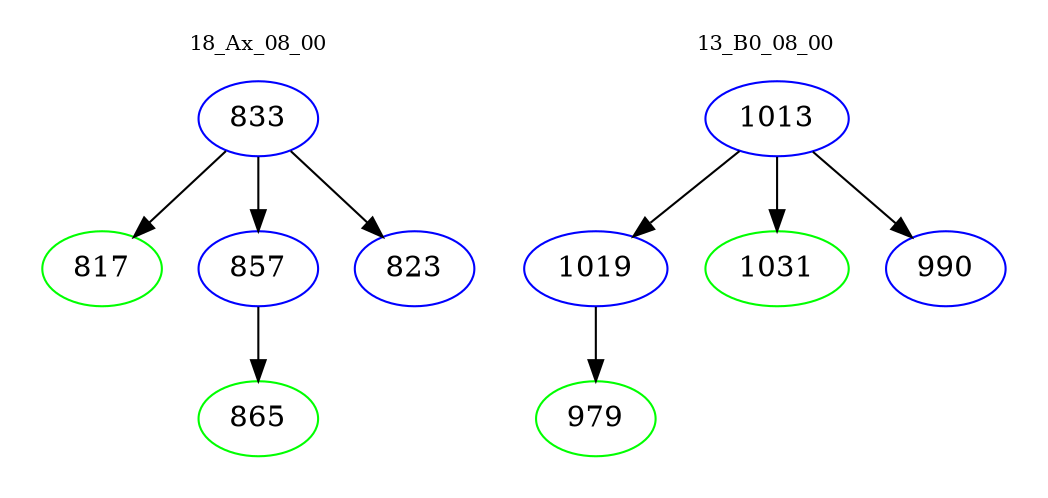 digraph{
subgraph cluster_0 {
color = white
label = "18_Ax_08_00";
fontsize=10;
T0_833 [label="833", color="blue"]
T0_833 -> T0_817 [color="black"]
T0_817 [label="817", color="green"]
T0_833 -> T0_857 [color="black"]
T0_857 [label="857", color="blue"]
T0_857 -> T0_865 [color="black"]
T0_865 [label="865", color="green"]
T0_833 -> T0_823 [color="black"]
T0_823 [label="823", color="blue"]
}
subgraph cluster_1 {
color = white
label = "13_B0_08_00";
fontsize=10;
T1_1013 [label="1013", color="blue"]
T1_1013 -> T1_1019 [color="black"]
T1_1019 [label="1019", color="blue"]
T1_1019 -> T1_979 [color="black"]
T1_979 [label="979", color="green"]
T1_1013 -> T1_1031 [color="black"]
T1_1031 [label="1031", color="green"]
T1_1013 -> T1_990 [color="black"]
T1_990 [label="990", color="blue"]
}
}
